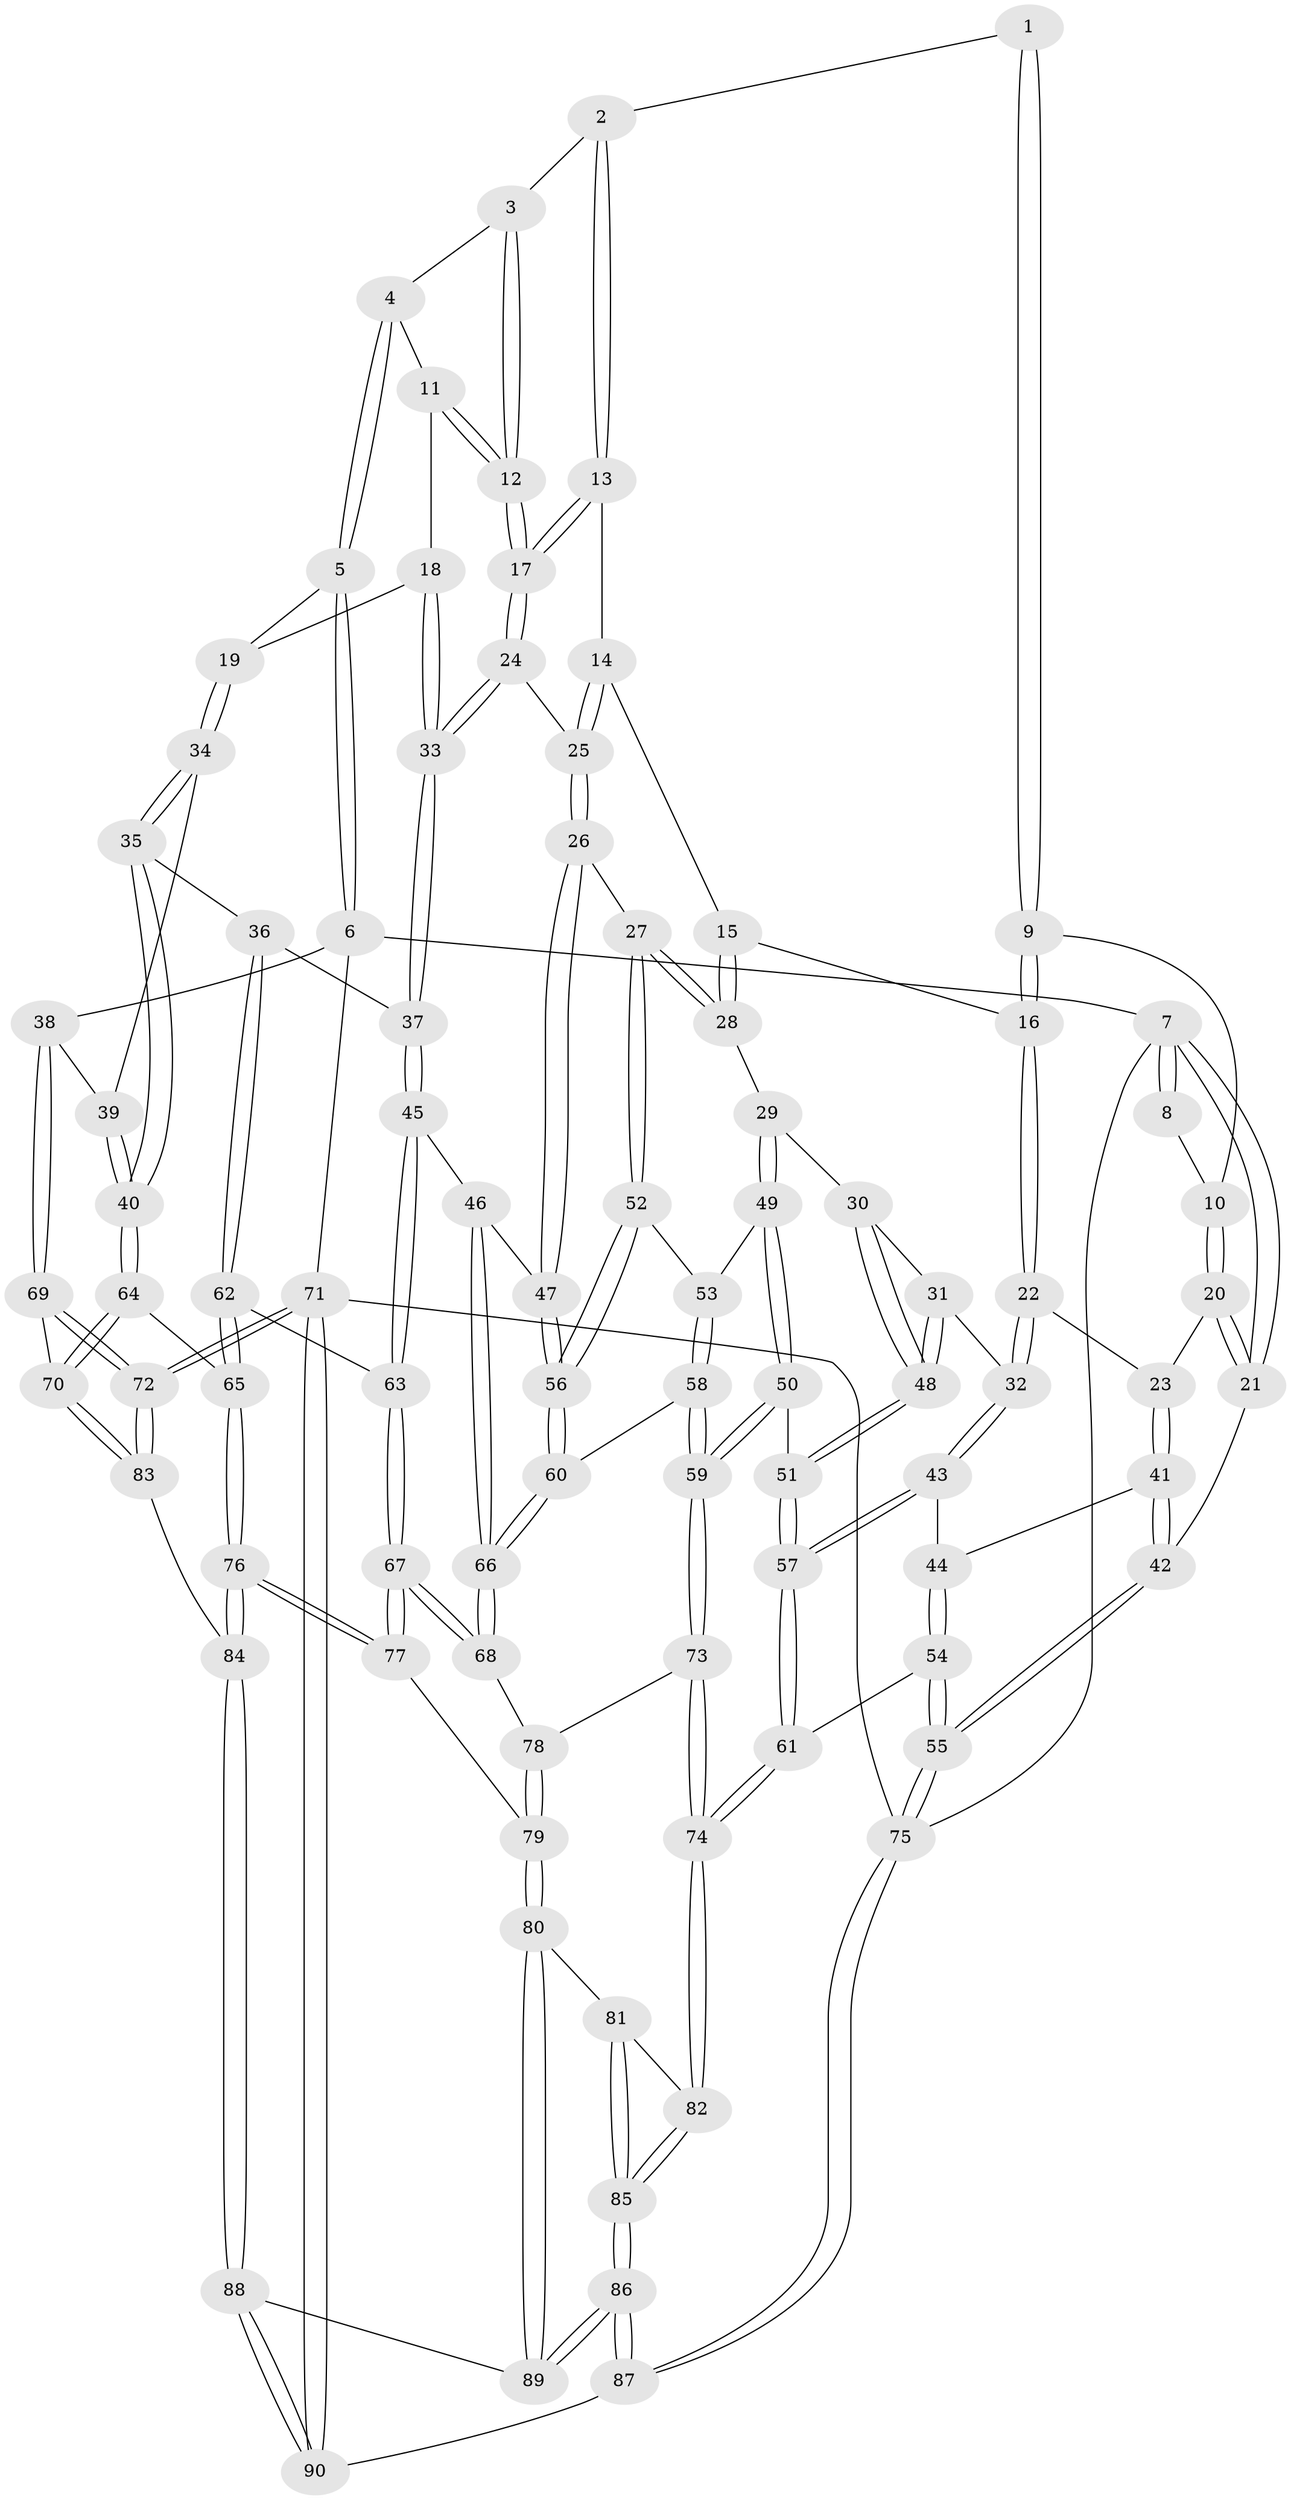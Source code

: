 // coarse degree distribution, {4: 0.31746031746031744, 6: 0.23809523809523808, 5: 0.38095238095238093, 3: 0.06349206349206349}
// Generated by graph-tools (version 1.1) at 2025/21/03/04/25 18:21:17]
// undirected, 90 vertices, 222 edges
graph export_dot {
graph [start="1"]
  node [color=gray90,style=filled];
  1 [pos="+0.40013414917511203+0"];
  2 [pos="+0.4938696360472597+0"];
  3 [pos="+0.7109028779453644+0"];
  4 [pos="+0.7196494744758487+0"];
  5 [pos="+1+0"];
  6 [pos="+1+0"];
  7 [pos="+0+0"];
  8 [pos="+0.1719824957420043+0"];
  9 [pos="+0.3554681867766804+0.05358170516937701"];
  10 [pos="+0.17362517116750362+0"];
  11 [pos="+0.7508474017035962+0.006462311605692324"];
  12 [pos="+0.6358510372991214+0.1515105306231985"];
  13 [pos="+0.5099900538371941+0"];
  14 [pos="+0.4619625854082711+0.08108625541675887"];
  15 [pos="+0.37670726744686106+0.11112660458933878"];
  16 [pos="+0.35850032311594243+0.1053766230321055"];
  17 [pos="+0.6343402811735932+0.15653695439672258"];
  18 [pos="+0.8071185492254762+0.13740619969929"];
  19 [pos="+0.8118484046111623+0.13784929251195313"];
  20 [pos="+0.16576111184734543+0.07361124819611557"];
  21 [pos="+0+0.10659233972147483"];
  22 [pos="+0.2390814508609858+0.16712529314843372"];
  23 [pos="+0.19214290589871424+0.13245762435799738"];
  24 [pos="+0.6356625743605057+0.17260705115916766"];
  25 [pos="+0.5691271260101417+0.18748314450610454"];
  26 [pos="+0.5192194893724836+0.22286160847691008"];
  27 [pos="+0.48306559196960464+0.23871533054045624"];
  28 [pos="+0.4535347857877112+0.2341419619353961"];
  29 [pos="+0.3960662490022382+0.2628833073238869"];
  30 [pos="+0.3799233799537661+0.2640185246964781"];
  31 [pos="+0.28265510729891924+0.23463613457389246"];
  32 [pos="+0.25116733089788335+0.22180066513901764"];
  33 [pos="+0.6517009191915719+0.18278122361248178"];
  34 [pos="+0.8180668285542623+0.1434514421679918"];
  35 [pos="+0.8503851228602077+0.3066522232137725"];
  36 [pos="+0.8251143800029082+0.3128102771669275"];
  37 [pos="+0.6817777352661408+0.28275726910158777"];
  38 [pos="+1+0.12909852084929457"];
  39 [pos="+0.8685131991130413+0.1541378591621416"];
  40 [pos="+0.99749151949707+0.3644902992888928"];
  41 [pos="+0.04599363276906142+0.23347225568603353"];
  42 [pos="+0+0.21598999958761775"];
  43 [pos="+0.22602745006048053+0.2883698247201808"];
  44 [pos="+0.08443628177509646+0.27906314434565743"];
  45 [pos="+0.6686791497153923+0.32783052013884084"];
  46 [pos="+0.6597234461963865+0.3324842359937731"];
  47 [pos="+0.5696478423608321+0.34750786456219485"];
  48 [pos="+0.34508433855519727+0.3492825542108227"];
  49 [pos="+0.4061416410863634+0.33708549329828696"];
  50 [pos="+0.354155704634776+0.3885125014830604"];
  51 [pos="+0.3392503808842827+0.38586320464465257"];
  52 [pos="+0.48316707655166846+0.2464327303322394"];
  53 [pos="+0.44099413779476193+0.3520655882729621"];
  54 [pos="+0.11298042297825268+0.5135043811898558"];
  55 [pos="+0+0.5684295446415123"];
  56 [pos="+0.5169646547949556+0.3895590838583876"];
  57 [pos="+0.22123143207689736+0.41930160713676845"];
  58 [pos="+0.4774099538190464+0.4260000508660493"];
  59 [pos="+0.44462932890918416+0.44716815931446446"];
  60 [pos="+0.5050015914122639+0.41988375696046754"];
  61 [pos="+0.16299356458893954+0.5146994408250095"];
  62 [pos="+0.7641994387677392+0.4237265577414268"];
  63 [pos="+0.7073273941423903+0.413816820935505"];
  64 [pos="+1+0.4022616148628348"];
  65 [pos="+0.80935513013729+0.4656256949326593"];
  66 [pos="+0.5671458770434099+0.46035728817905136"];
  67 [pos="+0.628993221475617+0.5411431326722556"];
  68 [pos="+0.5779270848735457+0.4749830259802769"];
  69 [pos="+1+0.3927573160227843"];
  70 [pos="+1+0.40540288525868234"];
  71 [pos="+1+1"];
  72 [pos="+1+0.7022405076199313"];
  73 [pos="+0.4285572950834916+0.4886289529242148"];
  74 [pos="+0.21388021326547896+0.5604683541842228"];
  75 [pos="+0+1"];
  76 [pos="+0.7435003865112125+0.6432369798195746"];
  77 [pos="+0.6331789528278468+0.5724093183326435"];
  78 [pos="+0.4519179517973879+0.5400050928692328"];
  79 [pos="+0.49229921091437473+0.6359040954699636"];
  80 [pos="+0.4735471075248859+0.6621219682335726"];
  81 [pos="+0.462409338381963+0.6641092919585577"];
  82 [pos="+0.22367763419369988+0.5779585394181502"];
  83 [pos="+0.8239860648477184+0.6994193349922165"];
  84 [pos="+0.795443666771517+0.7172128080144994"];
  85 [pos="+0.24464000317535275+0.8925398187158193"];
  86 [pos="+0.2031370145519563+1"];
  87 [pos="+0.1868839686098135+1"];
  88 [pos="+0.7780902616759953+0.8698441836913543"];
  89 [pos="+0.564366753307003+0.8480952911774563"];
  90 [pos="+0.9763514857960238+1"];
  1 -- 2;
  1 -- 9;
  1 -- 9;
  2 -- 3;
  2 -- 13;
  2 -- 13;
  3 -- 4;
  3 -- 12;
  3 -- 12;
  4 -- 5;
  4 -- 5;
  4 -- 11;
  5 -- 6;
  5 -- 6;
  5 -- 19;
  6 -- 7;
  6 -- 38;
  6 -- 71;
  7 -- 8;
  7 -- 8;
  7 -- 21;
  7 -- 21;
  7 -- 75;
  8 -- 10;
  9 -- 10;
  9 -- 16;
  9 -- 16;
  10 -- 20;
  10 -- 20;
  11 -- 12;
  11 -- 12;
  11 -- 18;
  12 -- 17;
  12 -- 17;
  13 -- 14;
  13 -- 17;
  13 -- 17;
  14 -- 15;
  14 -- 25;
  14 -- 25;
  15 -- 16;
  15 -- 28;
  15 -- 28;
  16 -- 22;
  16 -- 22;
  17 -- 24;
  17 -- 24;
  18 -- 19;
  18 -- 33;
  18 -- 33;
  19 -- 34;
  19 -- 34;
  20 -- 21;
  20 -- 21;
  20 -- 23;
  21 -- 42;
  22 -- 23;
  22 -- 32;
  22 -- 32;
  23 -- 41;
  23 -- 41;
  24 -- 25;
  24 -- 33;
  24 -- 33;
  25 -- 26;
  25 -- 26;
  26 -- 27;
  26 -- 47;
  26 -- 47;
  27 -- 28;
  27 -- 28;
  27 -- 52;
  27 -- 52;
  28 -- 29;
  29 -- 30;
  29 -- 49;
  29 -- 49;
  30 -- 31;
  30 -- 48;
  30 -- 48;
  31 -- 32;
  31 -- 48;
  31 -- 48;
  32 -- 43;
  32 -- 43;
  33 -- 37;
  33 -- 37;
  34 -- 35;
  34 -- 35;
  34 -- 39;
  35 -- 36;
  35 -- 40;
  35 -- 40;
  36 -- 37;
  36 -- 62;
  36 -- 62;
  37 -- 45;
  37 -- 45;
  38 -- 39;
  38 -- 69;
  38 -- 69;
  39 -- 40;
  39 -- 40;
  40 -- 64;
  40 -- 64;
  41 -- 42;
  41 -- 42;
  41 -- 44;
  42 -- 55;
  42 -- 55;
  43 -- 44;
  43 -- 57;
  43 -- 57;
  44 -- 54;
  44 -- 54;
  45 -- 46;
  45 -- 63;
  45 -- 63;
  46 -- 47;
  46 -- 66;
  46 -- 66;
  47 -- 56;
  47 -- 56;
  48 -- 51;
  48 -- 51;
  49 -- 50;
  49 -- 50;
  49 -- 53;
  50 -- 51;
  50 -- 59;
  50 -- 59;
  51 -- 57;
  51 -- 57;
  52 -- 53;
  52 -- 56;
  52 -- 56;
  53 -- 58;
  53 -- 58;
  54 -- 55;
  54 -- 55;
  54 -- 61;
  55 -- 75;
  55 -- 75;
  56 -- 60;
  56 -- 60;
  57 -- 61;
  57 -- 61;
  58 -- 59;
  58 -- 59;
  58 -- 60;
  59 -- 73;
  59 -- 73;
  60 -- 66;
  60 -- 66;
  61 -- 74;
  61 -- 74;
  62 -- 63;
  62 -- 65;
  62 -- 65;
  63 -- 67;
  63 -- 67;
  64 -- 65;
  64 -- 70;
  64 -- 70;
  65 -- 76;
  65 -- 76;
  66 -- 68;
  66 -- 68;
  67 -- 68;
  67 -- 68;
  67 -- 77;
  67 -- 77;
  68 -- 78;
  69 -- 70;
  69 -- 72;
  69 -- 72;
  70 -- 83;
  70 -- 83;
  71 -- 72;
  71 -- 72;
  71 -- 90;
  71 -- 90;
  71 -- 75;
  72 -- 83;
  72 -- 83;
  73 -- 74;
  73 -- 74;
  73 -- 78;
  74 -- 82;
  74 -- 82;
  75 -- 87;
  75 -- 87;
  76 -- 77;
  76 -- 77;
  76 -- 84;
  76 -- 84;
  77 -- 79;
  78 -- 79;
  78 -- 79;
  79 -- 80;
  79 -- 80;
  80 -- 81;
  80 -- 89;
  80 -- 89;
  81 -- 82;
  81 -- 85;
  81 -- 85;
  82 -- 85;
  82 -- 85;
  83 -- 84;
  84 -- 88;
  84 -- 88;
  85 -- 86;
  85 -- 86;
  86 -- 87;
  86 -- 87;
  86 -- 89;
  86 -- 89;
  87 -- 90;
  88 -- 89;
  88 -- 90;
  88 -- 90;
}
